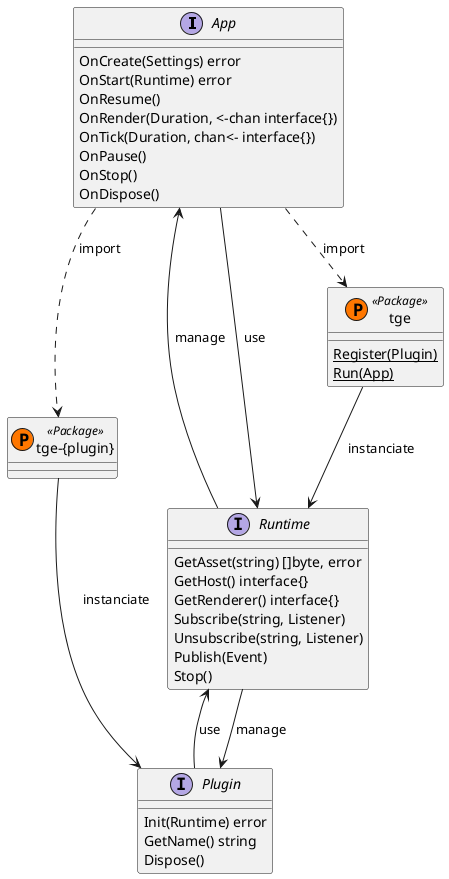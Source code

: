 ```plantuml
@startuml API
' Components
interface App {
    OnCreate(Settings) error
    OnStart(Runtime) error
    OnResume()
    OnRender(Duration, <-chan interface{})
    OnTick(Duration, chan<- interface{})
    OnPause()
    OnStop()
    OnDispose()
}

class tge << (P,#FF7700) Package >> {
    {static} Register(Plugin)
    {static} Run(App)
}

class "tge-{plugin}" << (P,#FF7700) Package >> {
}

interface Runtime {
    GetAsset(string) []byte, error
    GetHost() interface{}
    GetRenderer() interface{}
    Subscribe(string, Listener)
	Unsubscribe(string, Listener)
    Publish(Event)
    Stop()
}

interface Plugin{    
    Init(Runtime) error
    GetName() string
    Dispose()
}

' Relations
App ..> tge : import
App ..> "tge-{plugin}" : import

App <-- Runtime : manage
App --> Runtime : use
tge --> Runtime : instanciate

Runtime --> Plugin : manage
Plugin --> Runtime  : use
"tge-{plugin}" --> Plugin : instanciate

@enduml
```